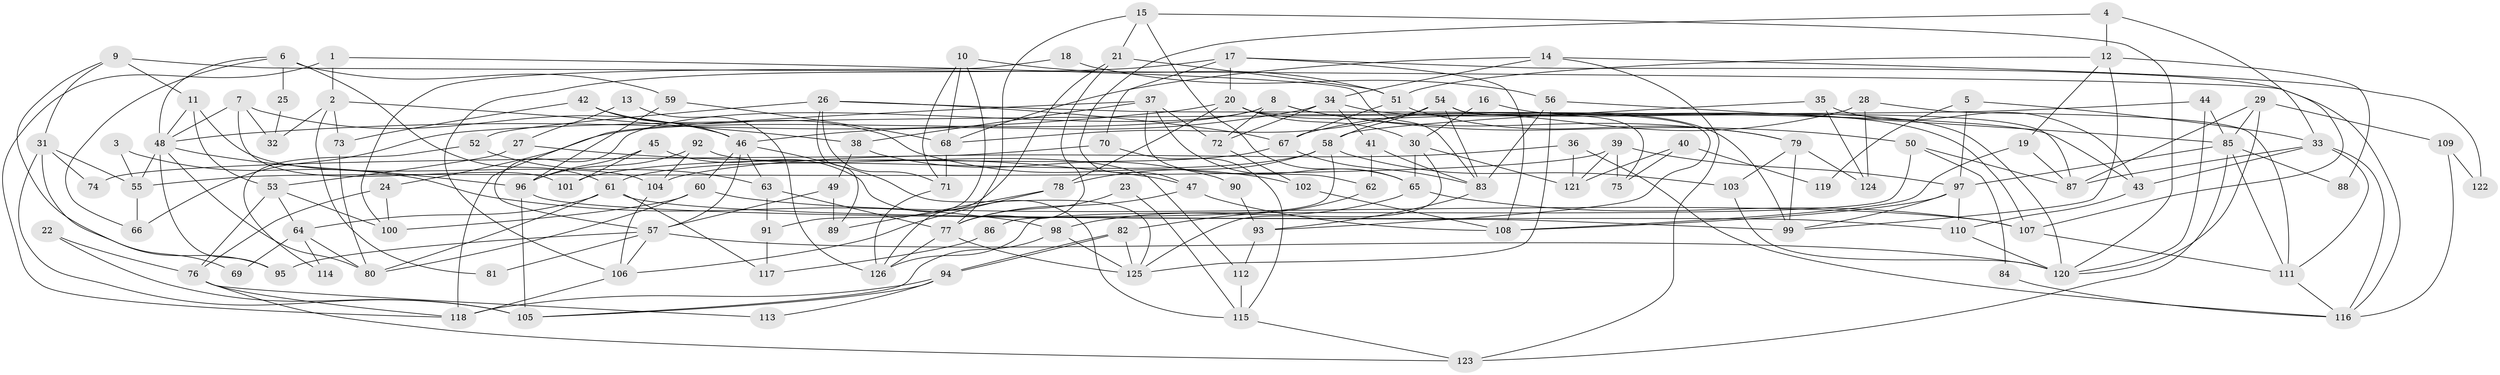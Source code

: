 // Generated by graph-tools (version 1.1) at 2025/26/03/09/25 03:26:13]
// undirected, 126 vertices, 252 edges
graph export_dot {
graph [start="1"]
  node [color=gray90,style=filled];
  1;
  2;
  3;
  4;
  5;
  6;
  7;
  8;
  9;
  10;
  11;
  12;
  13;
  14;
  15;
  16;
  17;
  18;
  19;
  20;
  21;
  22;
  23;
  24;
  25;
  26;
  27;
  28;
  29;
  30;
  31;
  32;
  33;
  34;
  35;
  36;
  37;
  38;
  39;
  40;
  41;
  42;
  43;
  44;
  45;
  46;
  47;
  48;
  49;
  50;
  51;
  52;
  53;
  54;
  55;
  56;
  57;
  58;
  59;
  60;
  61;
  62;
  63;
  64;
  65;
  66;
  67;
  68;
  69;
  70;
  71;
  72;
  73;
  74;
  75;
  76;
  77;
  78;
  79;
  80;
  81;
  82;
  83;
  84;
  85;
  86;
  87;
  88;
  89;
  90;
  91;
  92;
  93;
  94;
  95;
  96;
  97;
  98;
  99;
  100;
  101;
  102;
  103;
  104;
  105;
  106;
  107;
  108;
  109;
  110;
  111;
  112;
  113;
  114;
  115;
  116;
  117;
  118;
  119;
  120;
  121;
  122;
  123;
  124;
  125;
  126;
  1 -- 83;
  1 -- 118;
  1 -- 2;
  2 -- 73;
  2 -- 32;
  2 -- 38;
  2 -- 81;
  3 -- 98;
  3 -- 55;
  4 -- 12;
  4 -- 33;
  4 -- 47;
  5 -- 33;
  5 -- 97;
  5 -- 119;
  6 -- 66;
  6 -- 48;
  6 -- 25;
  6 -- 59;
  6 -- 61;
  7 -- 46;
  7 -- 48;
  7 -- 32;
  7 -- 101;
  8 -- 79;
  8 -- 57;
  8 -- 24;
  8 -- 50;
  8 -- 72;
  9 -- 11;
  9 -- 95;
  9 -- 31;
  9 -- 116;
  10 -- 51;
  10 -- 71;
  10 -- 68;
  10 -- 91;
  11 -- 104;
  11 -- 48;
  11 -- 53;
  12 -- 99;
  12 -- 51;
  12 -- 19;
  12 -- 88;
  13 -- 27;
  13 -- 126;
  14 -- 68;
  14 -- 34;
  14 -- 122;
  14 -- 123;
  15 -- 21;
  15 -- 120;
  15 -- 65;
  15 -- 77;
  16 -- 30;
  16 -- 120;
  17 -- 107;
  17 -- 20;
  17 -- 70;
  17 -- 106;
  17 -- 108;
  18 -- 100;
  18 -- 56;
  19 -- 108;
  19 -- 87;
  20 -- 30;
  20 -- 48;
  20 -- 78;
  20 -- 93;
  20 -- 99;
  21 -- 126;
  21 -- 77;
  21 -- 51;
  22 -- 105;
  22 -- 76;
  23 -- 115;
  23 -- 77;
  24 -- 76;
  24 -- 100;
  25 -- 32;
  26 -- 89;
  26 -- 67;
  26 -- 43;
  26 -- 52;
  26 -- 71;
  27 -- 53;
  27 -- 47;
  28 -- 111;
  28 -- 67;
  28 -- 124;
  29 -- 87;
  29 -- 120;
  29 -- 85;
  29 -- 109;
  30 -- 65;
  30 -- 125;
  30 -- 121;
  31 -- 55;
  31 -- 69;
  31 -- 74;
  31 -- 105;
  33 -- 43;
  33 -- 111;
  33 -- 87;
  33 -- 116;
  34 -- 107;
  34 -- 46;
  34 -- 41;
  34 -- 72;
  35 -- 58;
  35 -- 43;
  35 -- 124;
  36 -- 116;
  36 -- 104;
  36 -- 121;
  37 -- 118;
  37 -- 72;
  37 -- 38;
  37 -- 62;
  37 -- 65;
  38 -- 49;
  38 -- 90;
  39 -- 97;
  39 -- 121;
  39 -- 55;
  39 -- 75;
  40 -- 75;
  40 -- 121;
  40 -- 119;
  41 -- 83;
  41 -- 62;
  42 -- 46;
  42 -- 102;
  42 -- 73;
  43 -- 110;
  44 -- 85;
  44 -- 120;
  44 -- 66;
  45 -- 101;
  45 -- 96;
  45 -- 115;
  46 -- 125;
  46 -- 60;
  46 -- 57;
  46 -- 63;
  47 -- 77;
  47 -- 108;
  48 -- 80;
  48 -- 96;
  48 -- 55;
  48 -- 95;
  49 -- 57;
  49 -- 89;
  50 -- 87;
  50 -- 84;
  50 -- 126;
  51 -- 79;
  51 -- 67;
  52 -- 63;
  52 -- 114;
  53 -- 64;
  53 -- 76;
  53 -- 100;
  54 -- 87;
  54 -- 68;
  54 -- 58;
  54 -- 75;
  54 -- 83;
  55 -- 66;
  56 -- 125;
  56 -- 85;
  56 -- 83;
  57 -- 106;
  57 -- 81;
  57 -- 95;
  57 -- 120;
  58 -- 103;
  58 -- 61;
  58 -- 78;
  58 -- 86;
  59 -- 96;
  59 -- 68;
  60 -- 100;
  60 -- 107;
  60 -- 80;
  61 -- 64;
  61 -- 80;
  61 -- 110;
  61 -- 117;
  62 -- 82;
  63 -- 77;
  63 -- 91;
  64 -- 80;
  64 -- 69;
  64 -- 114;
  65 -- 98;
  65 -- 107;
  67 -- 83;
  67 -- 101;
  68 -- 71;
  70 -- 115;
  70 -- 74;
  71 -- 126;
  72 -- 102;
  73 -- 80;
  76 -- 118;
  76 -- 113;
  76 -- 123;
  77 -- 126;
  77 -- 125;
  78 -- 89;
  78 -- 106;
  79 -- 124;
  79 -- 99;
  79 -- 103;
  82 -- 94;
  82 -- 94;
  82 -- 125;
  83 -- 93;
  84 -- 116;
  85 -- 123;
  85 -- 88;
  85 -- 97;
  85 -- 111;
  86 -- 117;
  90 -- 93;
  91 -- 117;
  92 -- 96;
  92 -- 112;
  92 -- 104;
  93 -- 112;
  94 -- 105;
  94 -- 113;
  94 -- 118;
  96 -- 105;
  96 -- 99;
  97 -- 108;
  97 -- 99;
  97 -- 110;
  98 -- 125;
  98 -- 105;
  102 -- 108;
  103 -- 120;
  104 -- 106;
  106 -- 118;
  107 -- 111;
  109 -- 116;
  109 -- 122;
  110 -- 120;
  111 -- 116;
  112 -- 115;
  115 -- 123;
}
